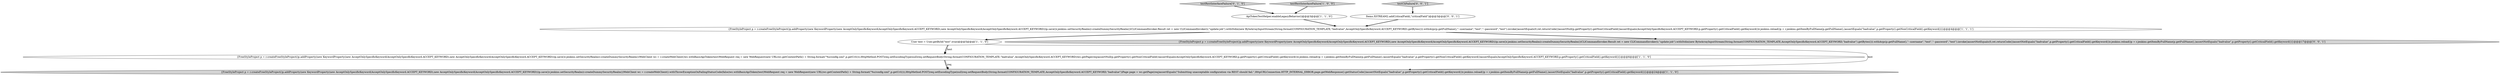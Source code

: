 digraph {
6 [style = filled, label = "testRestInterfaceFailure['0', '1', '0']", fillcolor = lightgray, shape = diamond image = "AAA0AAABBB2BBB"];
0 [style = filled, label = "{FreeStyleProject p = r.createFreeStyleProject()p.addProperty(new KeywordProperty(new AcceptOnlySpecificKeyword(AcceptOnlySpecificKeyword.ACCEPT_KEYWORD),new AcceptOnlySpecificKeyword(AcceptOnlySpecificKeyword.ACCEPT_KEYWORD)))p.save()r.jenkins.setSecurityRealm(r.createDummySecurityRealm())CLICommandInvoker.Result ret = new CLICommandInvoker(r,\"update-job\").withStdin(new ByteArrayInputStream(String.format(CONFIGURATION_TEMPLATE,\"badvalue\",AcceptOnlySpecificKeyword.ACCEPT_KEYWORD).getBytes())).withArgs(p.getFullName(),\"--username\",\"test\",\"--password\",\"test\").invoke()assertEquals(0,ret.returnCode())assertNull(p.getProperty().getNonCriticalField())assertEquals(AcceptOnlySpecificKeyword.ACCEPT_KEYWORD,p.getProperty().getCriticalField().getKeyword())r.jenkins.reload()p = r.jenkins.getItemByFullName(p.getFullName(),)assertEquals(\"badvalue\",p.getProperty().getNonCriticalField().getKeyword())}@@@4@@@['1', '1', '1']", fillcolor = white, shape = ellipse image = "AAA0AAABBB1BBB"];
9 [style = filled, label = "testCliFailure['0', '0', '1']", fillcolor = lightgray, shape = diamond image = "AAA0AAABBB3BBB"];
4 [style = filled, label = "{FreeStyleProject p = r.createFreeStyleProject()p.addProperty(new KeywordProperty(new AcceptOnlySpecificKeyword(AcceptOnlySpecificKeyword.ACCEPT_KEYWORD),new AcceptOnlySpecificKeyword(AcceptOnlySpecificKeyword.ACCEPT_KEYWORD)))p.save()r.jenkins.setSecurityRealm(r.createDummySecurityRealm())WebClient wc = r.createWebClient()wc.withBasicApiToken(test)WebRequest req = new WebRequest(new URL(wc.getContextPath() + String.format(\"%s/config.xml\",p.getUrl())),HttpMethod.POST)req.setEncodingType(null)req.setRequestBody(String.format(CONFIGURATION_TEMPLATE,\"badvalue\",AcceptOnlySpecificKeyword.ACCEPT_KEYWORD))wc.getPage(req)assertNull(p.getProperty().getNonCriticalField())assertEquals(AcceptOnlySpecificKeyword.ACCEPT_KEYWORD,p.getProperty().getCriticalField().getKeyword())r.jenkins.reload()p = r.jenkins.getItemByFullName(p.getFullName(),)assertEquals(\"badvalue\",p.getProperty().getNonCriticalField().getKeyword())assertEquals(AcceptOnlySpecificKeyword.ACCEPT_KEYWORD,p.getProperty().getCriticalField().getKeyword())}@@@6@@@['1', '1', '0']", fillcolor = white, shape = ellipse image = "AAA0AAABBB1BBB"];
1 [style = filled, label = "User test = User.getById(\"test\",true)@@@5@@@['1', '1', '0']", fillcolor = white, shape = ellipse image = "AAA0AAABBB1BBB"];
2 [style = filled, label = "{FreeStyleProject p = r.createFreeStyleProject()p.addProperty(new KeywordProperty(new AcceptOnlySpecificKeyword(AcceptOnlySpecificKeyword.ACCEPT_KEYWORD),new AcceptOnlySpecificKeyword(AcceptOnlySpecificKeyword.ACCEPT_KEYWORD)))p.save()r.jenkins.setSecurityRealm(r.createDummySecurityRealm())WebClient wc = r.createWebClient().withThrowExceptionOnFailingStatusCode(false)wc.withBasicApiToken(test)WebRequest req = new WebRequest(new URL(wc.getContextPath() + String.format(\"%s/config.xml\",p.getUrl())),HttpMethod.POST)req.setEncodingType(null)req.setRequestBody(String.format(CONFIGURATION_TEMPLATE,AcceptOnlySpecificKeyword.ACCEPT_KEYWORD,\"badvalue\"))Page page = wc.getPage(req)assertEquals(\"Submitting unacceptable configuration via REST should fail.\",HttpURLConnection.HTTP_INTERNAL_ERROR,page.getWebResponse().getStatusCode())assertNotEquals(\"badvalue\",p.getProperty().getCriticalField().getKeyword())r.jenkins.reload()p = r.jenkins.getItemByFullName(p.getFullName(),)assertNotEquals(\"badvalue\",p.getProperty().getCriticalField().getKeyword())}@@@24@@@['1', '1', '0']", fillcolor = lightgray, shape = ellipse image = "AAA0AAABBB1BBB"];
7 [style = filled, label = "Items.XSTREAM2.addCriticalField(,\"criticalField\")@@@3@@@['0', '0', '1']", fillcolor = white, shape = ellipse image = "AAA0AAABBB3BBB"];
8 [style = filled, label = "{FreeStyleProject p = r.createFreeStyleProject()p.addProperty(new KeywordProperty(new AcceptOnlySpecificKeyword(AcceptOnlySpecificKeyword.ACCEPT_KEYWORD),new AcceptOnlySpecificKeyword(AcceptOnlySpecificKeyword.ACCEPT_KEYWORD)))p.save()r.jenkins.setSecurityRealm(r.createDummySecurityRealm())CLICommandInvoker.Result ret = new CLICommandInvoker(r,\"update-job\").withStdin(new ByteArrayInputStream(String.format(CONFIGURATION_TEMPLATE,AcceptOnlySpecificKeyword.ACCEPT_KEYWORD,\"badvalue\").getBytes())).withArgs(p.getFullName(),\"--username\",\"test\",\"--password\",\"test\").invoke()assertNotEquals(0,ret.returnCode())assertNotEquals(\"badvalue\",p.getProperty().getCriticalField().getKeyword())r.jenkins.reload()p = r.jenkins.getItemByFullName(p.getFullName(),)assertNotEquals(\"badvalue\",p.getProperty().getCriticalField().getKeyword())}@@@17@@@['0', '0', '1']", fillcolor = lightgray, shape = ellipse image = "AAA0AAABBB3BBB"];
5 [style = filled, label = "testRestInterfaceFailure['1', '0', '0']", fillcolor = lightgray, shape = diamond image = "AAA0AAABBB1BBB"];
3 [style = filled, label = "ApiTokenTestHelper.enableLegacyBehavior()@@@3@@@['1', '1', '0']", fillcolor = white, shape = ellipse image = "AAA0AAABBB1BBB"];
4->2 [style = solid, label="req"];
5->3 [style = bold, label=""];
1->4 [style = solid, label="test"];
0->8 [style = bold, label=""];
3->0 [style = bold, label=""];
7->0 [style = bold, label=""];
6->3 [style = bold, label=""];
1->2 [style = solid, label="test"];
0->1 [style = bold, label=""];
4->2 [style = bold, label=""];
1->4 [style = bold, label=""];
9->7 [style = bold, label=""];
}
